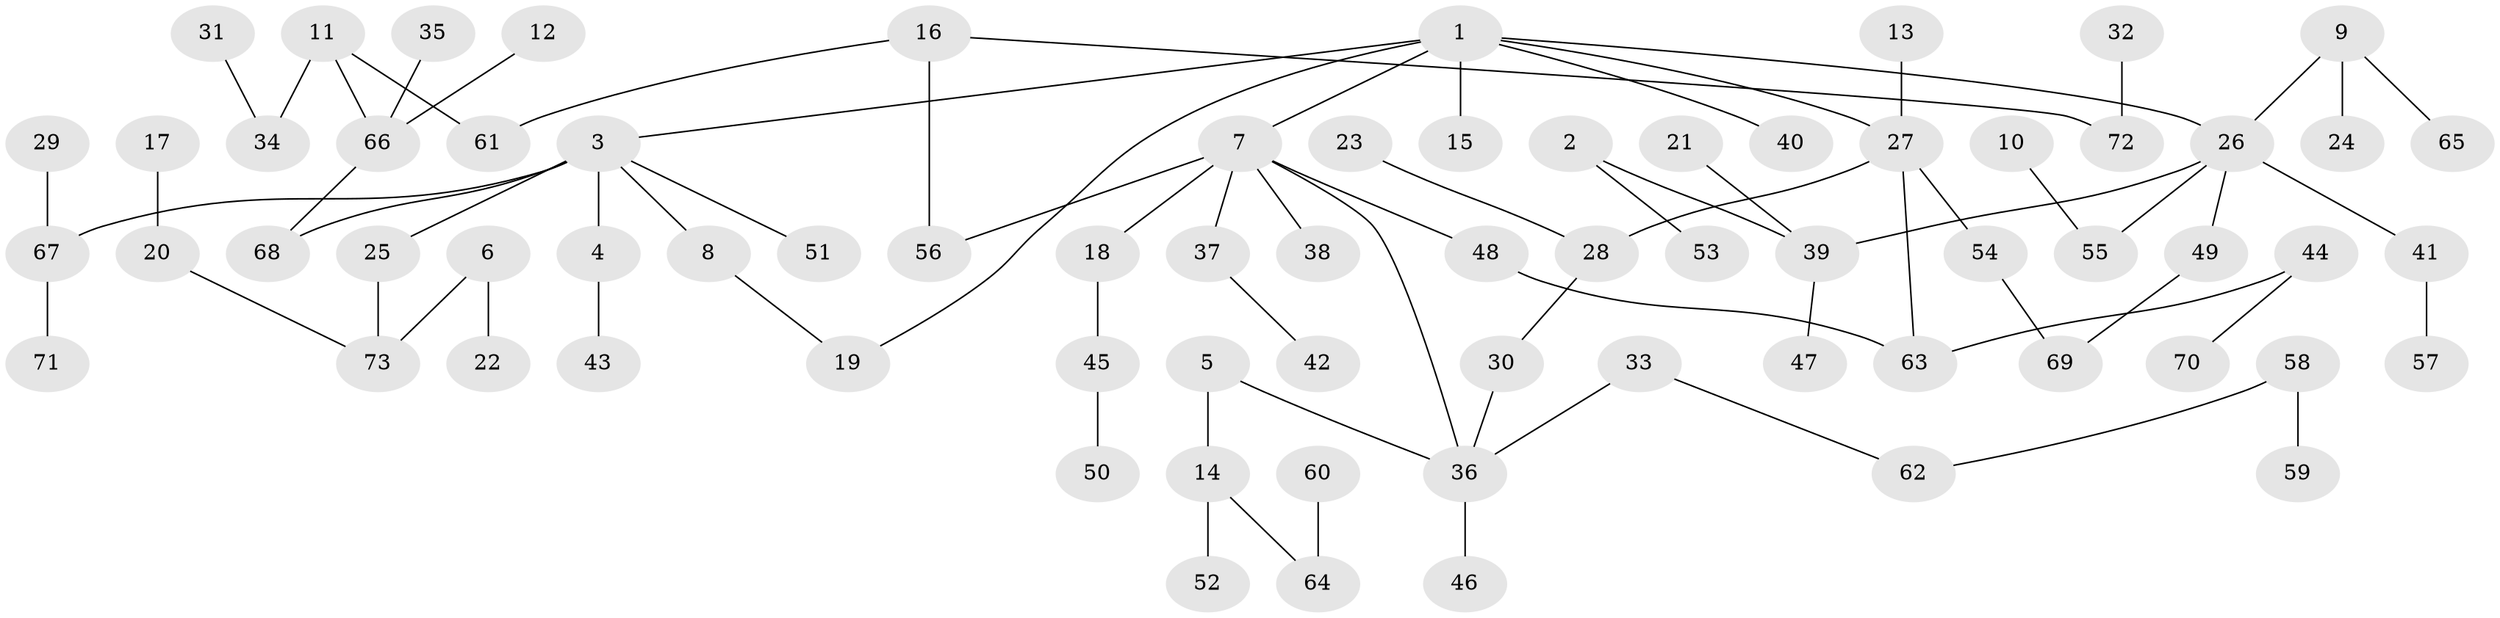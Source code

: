 // original degree distribution, {6: 0.020689655172413793, 8: 0.013793103448275862, 3: 0.15172413793103448, 4: 0.05517241379310345, 2: 0.27586206896551724, 5: 0.027586206896551724, 1: 0.45517241379310347}
// Generated by graph-tools (version 1.1) at 2025/01/03/09/25 03:01:04]
// undirected, 73 vertices, 77 edges
graph export_dot {
graph [start="1"]
  node [color=gray90,style=filled];
  1;
  2;
  3;
  4;
  5;
  6;
  7;
  8;
  9;
  10;
  11;
  12;
  13;
  14;
  15;
  16;
  17;
  18;
  19;
  20;
  21;
  22;
  23;
  24;
  25;
  26;
  27;
  28;
  29;
  30;
  31;
  32;
  33;
  34;
  35;
  36;
  37;
  38;
  39;
  40;
  41;
  42;
  43;
  44;
  45;
  46;
  47;
  48;
  49;
  50;
  51;
  52;
  53;
  54;
  55;
  56;
  57;
  58;
  59;
  60;
  61;
  62;
  63;
  64;
  65;
  66;
  67;
  68;
  69;
  70;
  71;
  72;
  73;
  1 -- 3 [weight=1.0];
  1 -- 7 [weight=1.0];
  1 -- 15 [weight=1.0];
  1 -- 19 [weight=1.0];
  1 -- 26 [weight=1.0];
  1 -- 27 [weight=1.0];
  1 -- 40 [weight=1.0];
  2 -- 39 [weight=1.0];
  2 -- 53 [weight=1.0];
  3 -- 4 [weight=1.0];
  3 -- 8 [weight=1.0];
  3 -- 25 [weight=1.0];
  3 -- 51 [weight=1.0];
  3 -- 67 [weight=1.0];
  3 -- 68 [weight=1.0];
  4 -- 43 [weight=1.0];
  5 -- 14 [weight=1.0];
  5 -- 36 [weight=1.0];
  6 -- 22 [weight=1.0];
  6 -- 73 [weight=1.0];
  7 -- 18 [weight=1.0];
  7 -- 36 [weight=1.0];
  7 -- 37 [weight=1.0];
  7 -- 38 [weight=1.0];
  7 -- 48 [weight=1.0];
  7 -- 56 [weight=1.0];
  8 -- 19 [weight=1.0];
  9 -- 24 [weight=1.0];
  9 -- 26 [weight=1.0];
  9 -- 65 [weight=1.0];
  10 -- 55 [weight=1.0];
  11 -- 34 [weight=1.0];
  11 -- 61 [weight=1.0];
  11 -- 66 [weight=1.0];
  12 -- 66 [weight=1.0];
  13 -- 27 [weight=1.0];
  14 -- 52 [weight=1.0];
  14 -- 64 [weight=1.0];
  16 -- 56 [weight=1.0];
  16 -- 61 [weight=1.0];
  16 -- 72 [weight=1.0];
  17 -- 20 [weight=1.0];
  18 -- 45 [weight=1.0];
  20 -- 73 [weight=1.0];
  21 -- 39 [weight=1.0];
  23 -- 28 [weight=1.0];
  25 -- 73 [weight=1.0];
  26 -- 39 [weight=1.0];
  26 -- 41 [weight=1.0];
  26 -- 49 [weight=1.0];
  26 -- 55 [weight=1.0];
  27 -- 28 [weight=1.0];
  27 -- 54 [weight=1.0];
  27 -- 63 [weight=1.0];
  28 -- 30 [weight=1.0];
  29 -- 67 [weight=1.0];
  30 -- 36 [weight=1.0];
  31 -- 34 [weight=1.0];
  32 -- 72 [weight=1.0];
  33 -- 36 [weight=1.0];
  33 -- 62 [weight=1.0];
  35 -- 66 [weight=1.0];
  36 -- 46 [weight=1.0];
  37 -- 42 [weight=1.0];
  39 -- 47 [weight=1.0];
  41 -- 57 [weight=1.0];
  44 -- 63 [weight=1.0];
  44 -- 70 [weight=1.0];
  45 -- 50 [weight=1.0];
  48 -- 63 [weight=1.0];
  49 -- 69 [weight=1.0];
  54 -- 69 [weight=1.0];
  58 -- 59 [weight=1.0];
  58 -- 62 [weight=1.0];
  60 -- 64 [weight=1.0];
  66 -- 68 [weight=1.0];
  67 -- 71 [weight=1.0];
}
